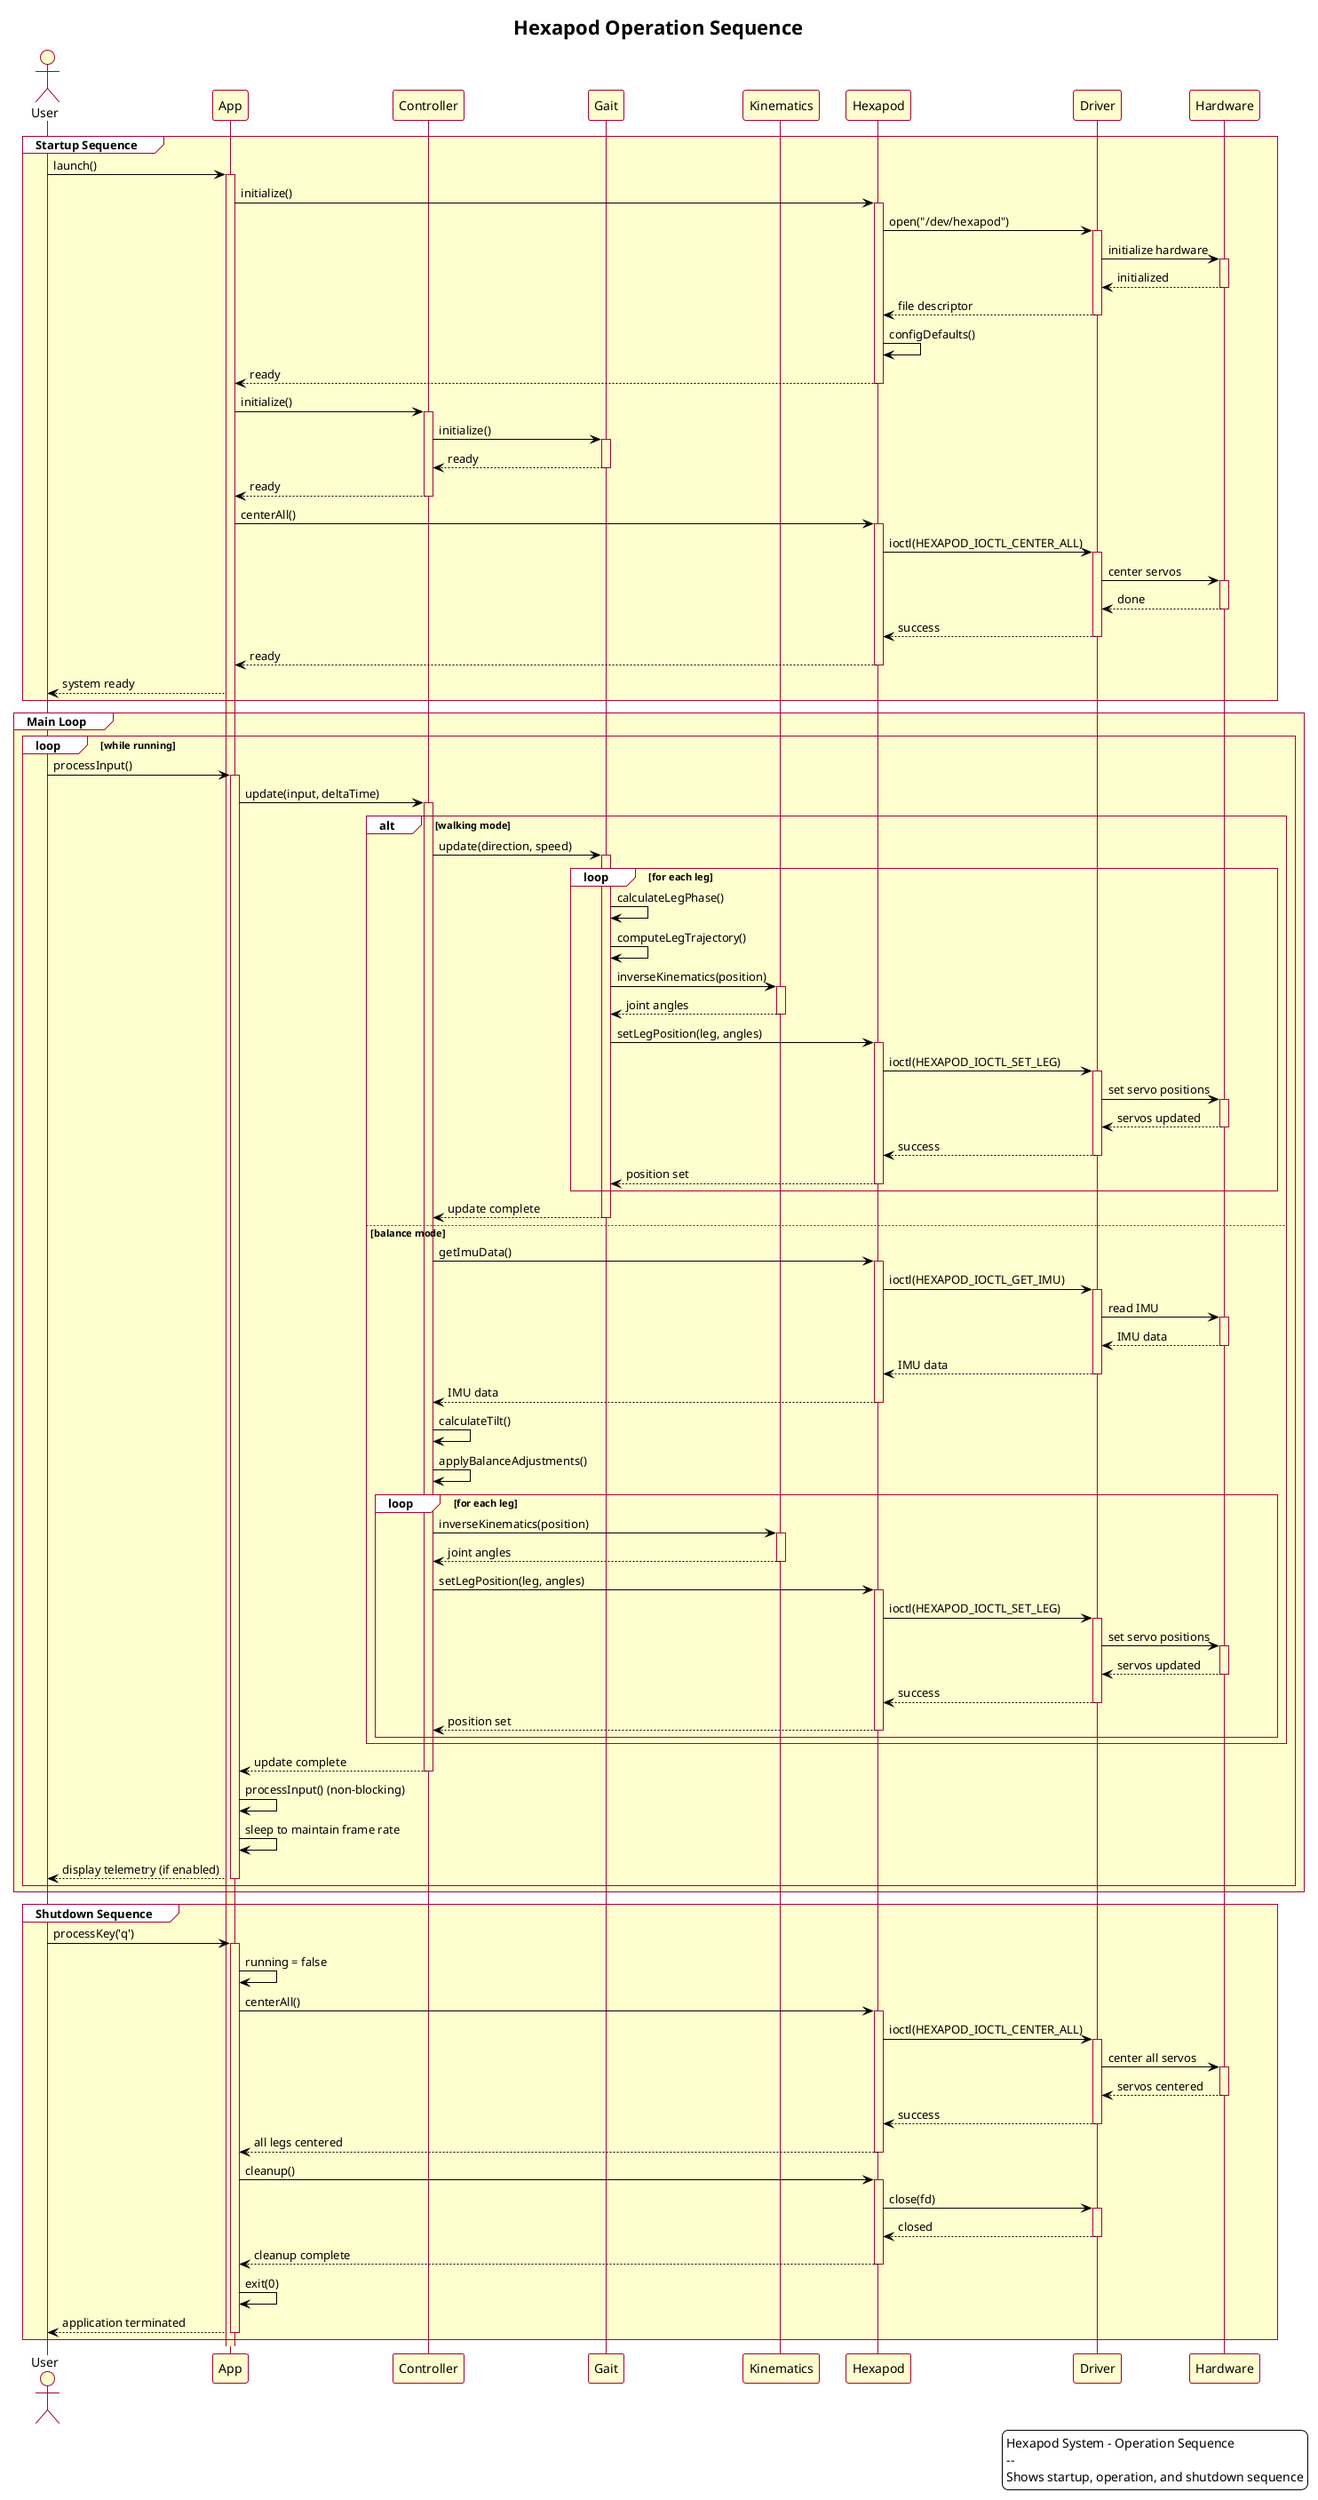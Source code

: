 @startuml Hexapod Sequence Diagram

!theme plain
skinparam {
    SequenceArrowThickness 1
    SequenceGroupBodyBackgroundColor #FEFECE
    SequenceGroupBorderColor #A80036
    SequenceLifeLineBorderColor #A80036
    SequenceLifeLineBackgroundColor #FEFECE
    ParticipantBorderColor #A80036
    ParticipantBackgroundColor #FEFECE
    ActorBorderColor #A80036
    ActorBackgroundColor #FEFECE
    defaultFontName Arial
    NoteBorderColor #A80036
    NoteBackgroundColor #FDFDFD
}

' Participants
actor "User" as User
participant "App" as App
participant "Controller" as Controller
participant "Gait" as Gait
participant "Kinematics" as Kinematics
participant "Hexapod" as Hexapod
participant "Driver" as Driver
participant "Hardware" as Hardware

' Title
title Hexapod Operation Sequence

' Startup sequence
group Startup Sequence
    User -> App: launch()
    activate App
    
    App -> Hexapod: initialize()
    activate Hexapod
    
    Hexapod -> Driver: open("/dev/hexapod")
    activate Driver
    
    Driver -> Hardware: initialize hardware
    activate Hardware
    Hardware --> Driver: initialized
    deactivate Hardware
    
    Driver --> Hexapod: file descriptor
    deactivate Driver
    
    Hexapod -> Hexapod: configDefaults()
    Hexapod --> App: ready
    deactivate Hexapod
    
    App -> Controller: initialize()
    activate Controller
    Controller -> Gait: initialize()
    activate Gait
    Gait --> Controller: ready
    deactivate Gait
    Controller --> App: ready
    deactivate Controller
    
    App -> Hexapod: centerAll()
    activate Hexapod
    Hexapod -> Driver: ioctl(HEXAPOD_IOCTL_CENTER_ALL)
    activate Driver
    Driver -> Hardware: center servos
    activate Hardware
    Hardware --> Driver: done
    deactivate Hardware
    Driver --> Hexapod: success
    deactivate Driver
    Hexapod --> App: ready
    deactivate Hexapod
    
    App --> User: system ready
end

' Main loop
group Main Loop
    loop while running
        User -> App: processInput()
        activate App
        
        App -> Controller: update(input, deltaTime)
        activate Controller
        
        alt walking mode
            Controller -> Gait: update(direction, speed)
            activate Gait
            
            loop for each leg
                Gait -> Gait: calculateLegPhase()
                Gait -> Gait: computeLegTrajectory()
                
                Gait -> Kinematics: inverseKinematics(position)
                activate Kinematics
                Kinematics --> Gait: joint angles
                deactivate Kinematics
                
                Gait -> Hexapod: setLegPosition(leg, angles)
                activate Hexapod
                Hexapod -> Driver: ioctl(HEXAPOD_IOCTL_SET_LEG)
                activate Driver
                Driver -> Hardware: set servo positions
                activate Hardware
                Hardware --> Driver: servos updated
                deactivate Hardware
                Driver --> Hexapod: success
                deactivate Driver
                Hexapod --> Gait: position set
                deactivate Hexapod
            end
            
            Gait --> Controller: update complete
            deactivate Gait
            
        else balance mode
            Controller -> Hexapod: getImuData()
            activate Hexapod
            Hexapod -> Driver: ioctl(HEXAPOD_IOCTL_GET_IMU)
            activate Driver
            Driver -> Hardware: read IMU
            activate Hardware
            Hardware --> Driver: IMU data
            deactivate Hardware
            Driver --> Hexapod: IMU data
            deactivate Driver
            Hexapod --> Controller: IMU data
            deactivate Hexapod
            
            Controller -> Controller: calculateTilt()
            Controller -> Controller: applyBalanceAdjustments()
            
            loop for each leg
                Controller -> Kinematics: inverseKinematics(position)
                activate Kinematics
                Kinematics --> Controller: joint angles
                deactivate Kinematics
                
                Controller -> Hexapod: setLegPosition(leg, angles)
                activate Hexapod
                Hexapod -> Driver: ioctl(HEXAPOD_IOCTL_SET_LEG)
                activate Driver
                Driver -> Hardware: set servo positions
                activate Hardware
                Hardware --> Driver: servos updated
                deactivate Hardware
                Driver --> Hexapod: success
                deactivate Driver
                Hexapod --> Controller: position set
                deactivate Hexapod
            end
        end
        
        Controller --> App: update complete
        deactivate Controller
        
        App -> App: processInput() (non-blocking)
        App -> App: sleep to maintain frame rate
        App --> User: display telemetry (if enabled)
        deactivate App
    end
end

' Shutdown sequence
group Shutdown Sequence
    User -> App: processKey('q')
    activate App
    App -> App: running = false
    
    App -> Hexapod: centerAll()
    activate Hexapod
    Hexapod -> Driver: ioctl(HEXAPOD_IOCTL_CENTER_ALL)
    activate Driver
    Driver -> Hardware: center all servos
    activate Hardware
    Hardware --> Driver: servos centered
    deactivate Hardware
    Driver --> Hexapod: success
    deactivate Driver
    Hexapod --> App: all legs centered
    deactivate Hexapod
    
    App -> Hexapod: cleanup()
    activate Hexapod
    Hexapod -> Driver: close(fd)
    activate Driver
    Driver --> Hexapod: closed
    deactivate Driver
    Hexapod --> App: cleanup complete
    deactivate Hexapod
    
    App -> App: exit(0)
    App --> User: application terminated
    deactivate App
end

' Footer
legend right
  Hexapod System - Operation Sequence
  --
  Shows startup, operation, and shutdown sequence
endlegend

@enduml
